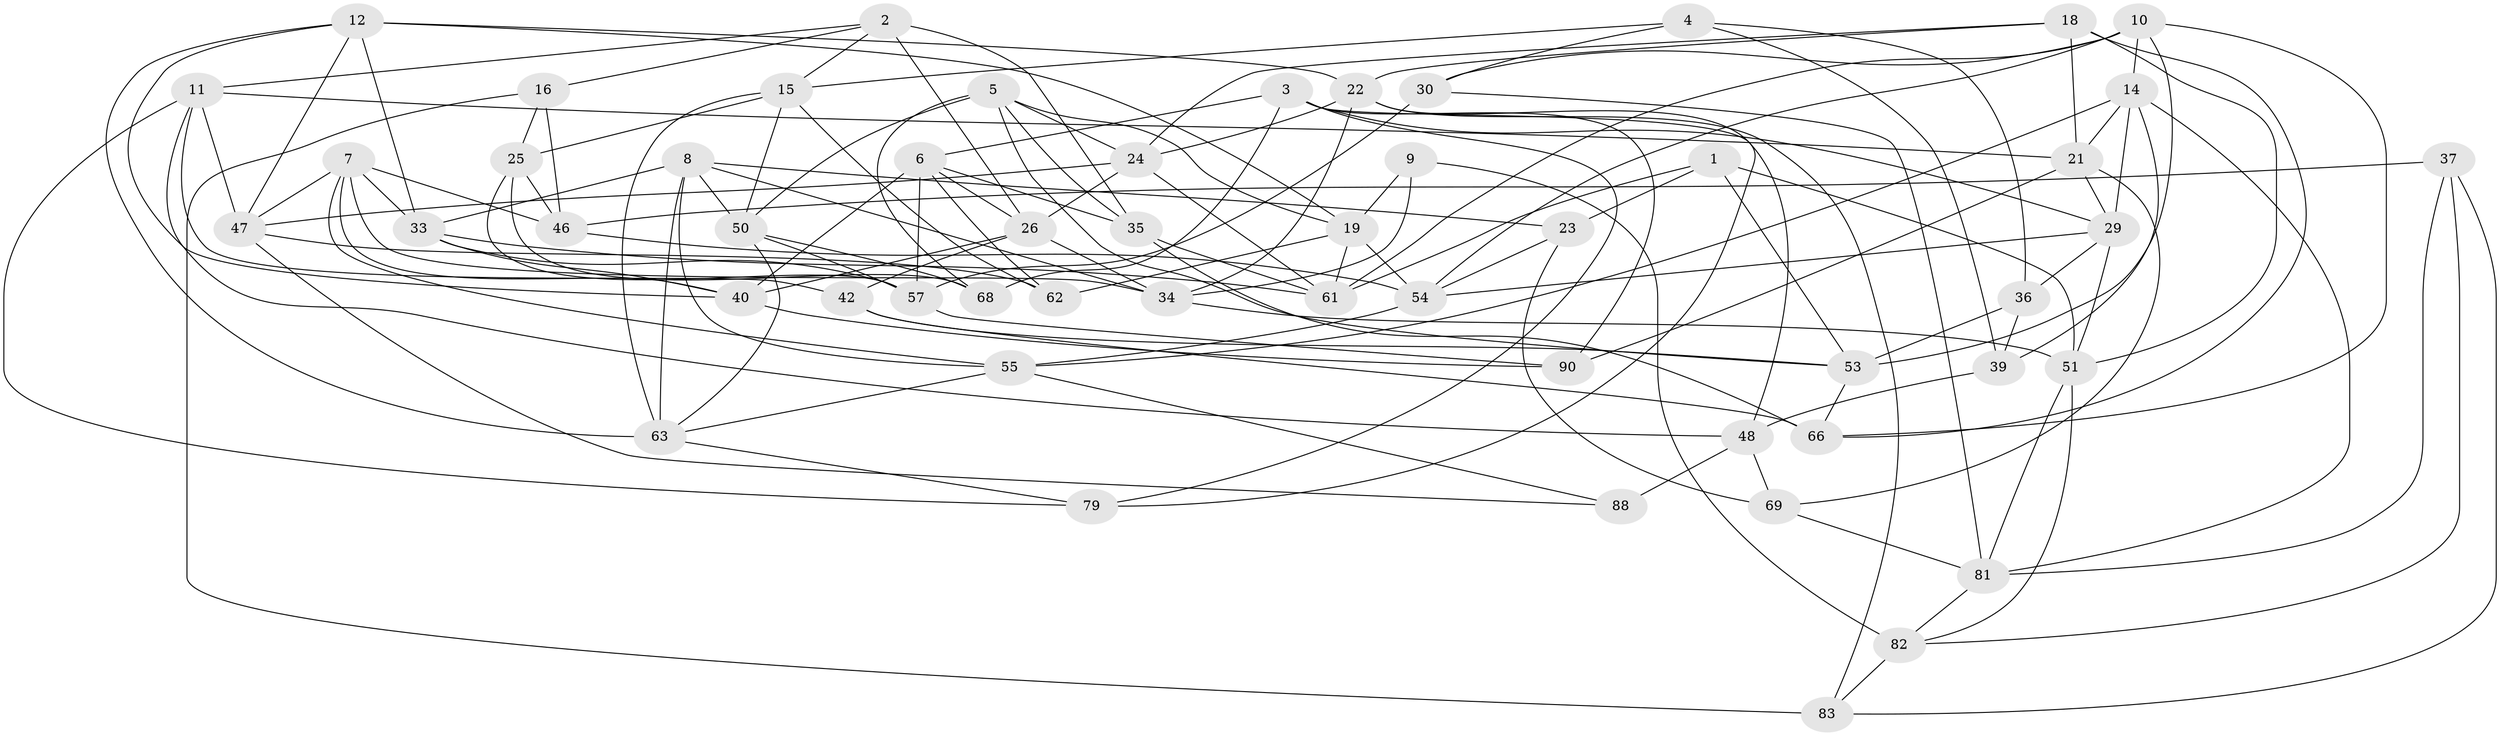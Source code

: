 // original degree distribution, {4: 1.0}
// Generated by graph-tools (version 1.1) at 2025/11/02/27/25 16:11:48]
// undirected, 54 vertices, 140 edges
graph export_dot {
graph [start="1"]
  node [color=gray90,style=filled];
  1;
  2 [super="+31"];
  3 [super="+75"];
  4;
  5 [super="+67"];
  6 [super="+41"];
  7 [super="+17"];
  8 [super="+20"];
  9;
  10 [super="+13"];
  11 [super="+32"];
  12 [super="+43"];
  14 [super="+70"];
  15 [super="+28"];
  16;
  18 [super="+44"];
  19 [super="+27"];
  21 [super="+71"];
  22 [super="+78"];
  23;
  24 [super="+45"];
  25 [super="+60"];
  26 [super="+58"];
  29 [super="+49"];
  30;
  33 [super="+38"];
  34 [super="+76"];
  35 [super="+59"];
  36;
  37;
  39;
  40 [super="+73"];
  42;
  46 [super="+52"];
  47 [super="+65"];
  48 [super="+64"];
  50 [super="+72"];
  51 [super="+91"];
  53 [super="+74"];
  54 [super="+56"];
  55 [super="+87"];
  57 [super="+80"];
  61 [super="+77"];
  62;
  63 [super="+89"];
  66 [super="+84"];
  68;
  69;
  79;
  81 [super="+86"];
  82 [super="+85"];
  83;
  88;
  90;
  1 -- 23;
  1 -- 53;
  1 -- 61;
  1 -- 51;
  2 -- 15;
  2 -- 16;
  2 -- 35 [weight=2];
  2 -- 26;
  2 -- 11;
  3 -- 29;
  3 -- 79;
  3 -- 90;
  3 -- 48;
  3 -- 68;
  3 -- 6;
  4 -- 36;
  4 -- 30;
  4 -- 39;
  4 -- 15;
  5 -- 68;
  5 -- 50;
  5 -- 24;
  5 -- 53;
  5 -- 35;
  5 -- 19;
  6 -- 62;
  6 -- 35;
  6 -- 57;
  6 -- 40;
  6 -- 26;
  7 -- 55;
  7 -- 34;
  7 -- 40;
  7 -- 47;
  7 -- 46;
  7 -- 33;
  8 -- 33;
  8 -- 34;
  8 -- 23;
  8 -- 50;
  8 -- 63;
  8 -- 55;
  9 -- 82 [weight=2];
  9 -- 34;
  9 -- 19;
  10 -- 54;
  10 -- 14;
  10 -- 53;
  10 -- 66;
  10 -- 30;
  10 -- 61;
  11 -- 42;
  11 -- 48;
  11 -- 47;
  11 -- 79;
  11 -- 21;
  12 -- 19;
  12 -- 47;
  12 -- 63;
  12 -- 40;
  12 -- 33;
  12 -- 22;
  14 -- 21;
  14 -- 39;
  14 -- 81;
  14 -- 29;
  14 -- 55;
  15 -- 62;
  15 -- 50;
  15 -- 63;
  15 -- 25;
  16 -- 83;
  16 -- 46;
  16 -- 25;
  18 -- 66 [weight=2];
  18 -- 21;
  18 -- 24;
  18 -- 51;
  18 -- 22;
  19 -- 61;
  19 -- 54;
  19 -- 62;
  21 -- 69;
  21 -- 90;
  21 -- 29;
  22 -- 79;
  22 -- 24;
  22 -- 83;
  22 -- 34;
  23 -- 69;
  23 -- 54;
  24 -- 47;
  24 -- 26;
  24 -- 61;
  25 -- 57;
  25 -- 68;
  25 -- 46 [weight=2];
  26 -- 40;
  26 -- 34;
  26 -- 42;
  29 -- 51;
  29 -- 54;
  29 -- 36;
  30 -- 81;
  30 -- 57;
  33 -- 57;
  33 -- 61;
  33 -- 40;
  34 -- 51;
  35 -- 66;
  35 -- 61;
  36 -- 39;
  36 -- 53;
  37 -- 81;
  37 -- 83;
  37 -- 82;
  37 -- 46;
  39 -- 48;
  40 -- 90;
  42 -- 53;
  42 -- 66;
  46 -- 54;
  47 -- 88;
  47 -- 62;
  48 -- 88 [weight=2];
  48 -- 69;
  50 -- 57;
  50 -- 68;
  50 -- 63;
  51 -- 81;
  51 -- 82;
  53 -- 66;
  54 -- 55;
  55 -- 63;
  55 -- 88;
  57 -- 90;
  63 -- 79;
  69 -- 81;
  81 -- 82;
  82 -- 83;
}

